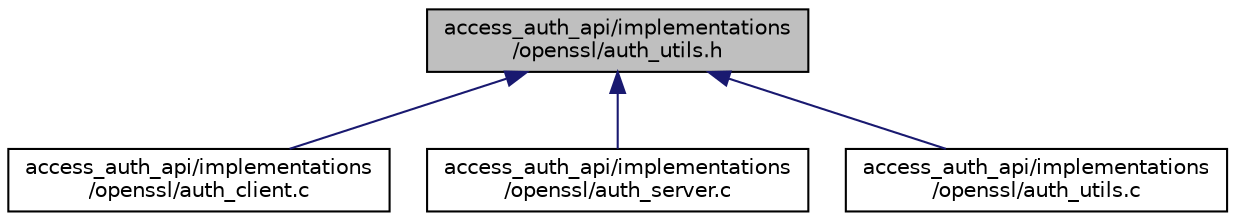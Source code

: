 digraph "access_auth_api/implementations/openssl/auth_utils.h"
{
  edge [fontname="Helvetica",fontsize="10",labelfontname="Helvetica",labelfontsize="10"];
  node [fontname="Helvetica",fontsize="10",shape=record];
  Node15 [label="access_auth_api/implementations\l/openssl/auth_utils.h",height=0.2,width=0.4,color="black", fillcolor="grey75", style="filled", fontcolor="black"];
  Node15 -> Node16 [dir="back",color="midnightblue",fontsize="10",style="solid",fontname="Helvetica"];
  Node16 [label="access_auth_api/implementations\l/openssl/auth_client.c",height=0.2,width=0.4,color="black", fillcolor="white", style="filled",URL="$openssl_2auth__client_8c.html"];
  Node15 -> Node17 [dir="back",color="midnightblue",fontsize="10",style="solid",fontname="Helvetica"];
  Node17 [label="access_auth_api/implementations\l/openssl/auth_server.c",height=0.2,width=0.4,color="black", fillcolor="white", style="filled",URL="$openssl_2auth__server_8c.html"];
  Node15 -> Node18 [dir="back",color="midnightblue",fontsize="10",style="solid",fontname="Helvetica"];
  Node18 [label="access_auth_api/implementations\l/openssl/auth_utils.c",height=0.2,width=0.4,color="black", fillcolor="white", style="filled",URL="$openssl_2auth__utils_8c.html"];
}
